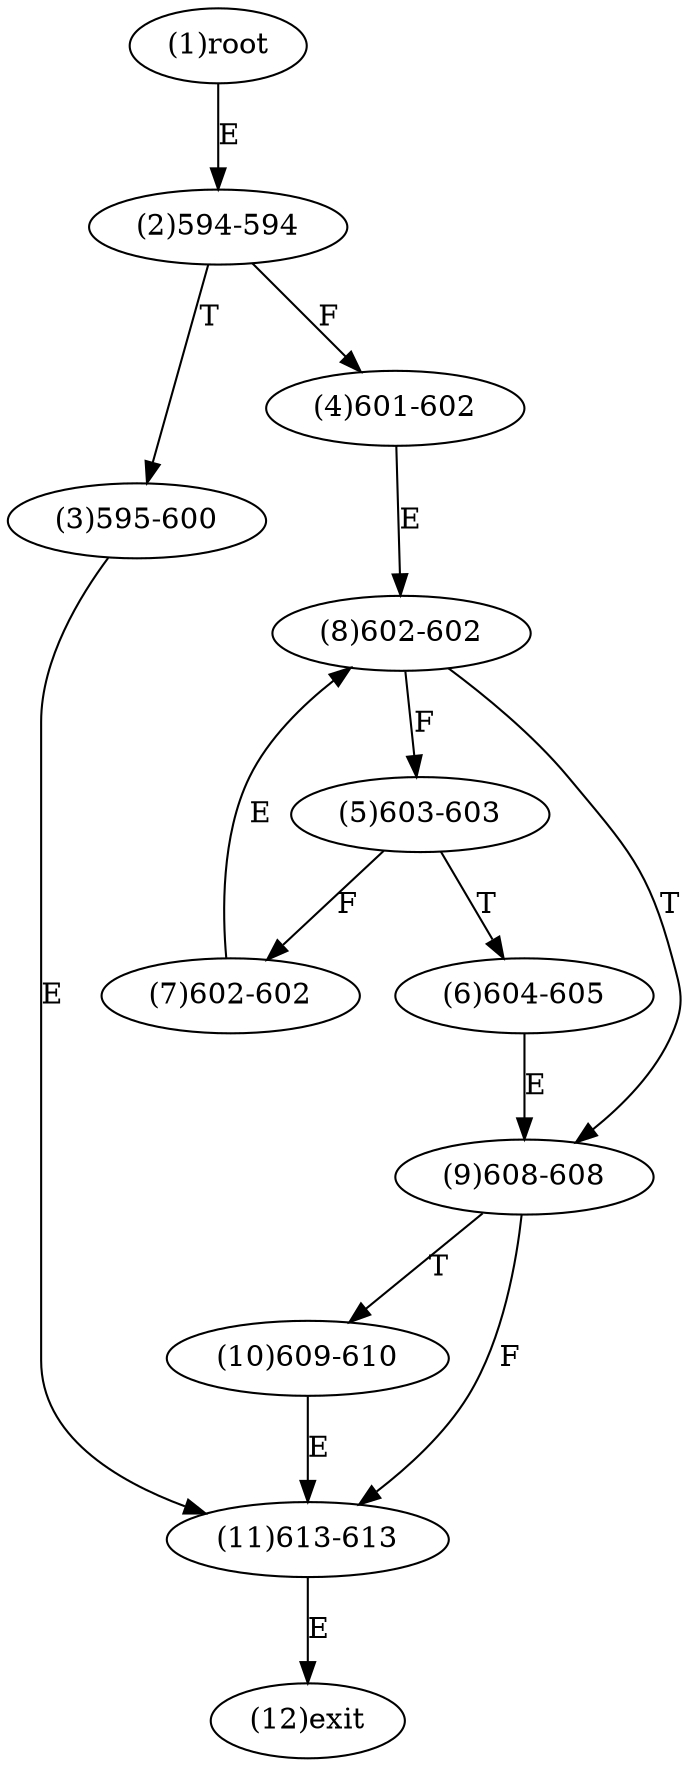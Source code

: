 digraph "" { 
1[ label="(1)root"];
2[ label="(2)594-594"];
3[ label="(3)595-600"];
4[ label="(4)601-602"];
5[ label="(5)603-603"];
6[ label="(6)604-605"];
7[ label="(7)602-602"];
8[ label="(8)602-602"];
9[ label="(9)608-608"];
10[ label="(10)609-610"];
11[ label="(11)613-613"];
12[ label="(12)exit"];
1->2[ label="E"];
2->4[ label="F"];
2->3[ label="T"];
3->11[ label="E"];
4->8[ label="E"];
5->7[ label="F"];
5->6[ label="T"];
6->9[ label="E"];
7->8[ label="E"];
8->5[ label="F"];
8->9[ label="T"];
9->11[ label="F"];
9->10[ label="T"];
10->11[ label="E"];
11->12[ label="E"];
}